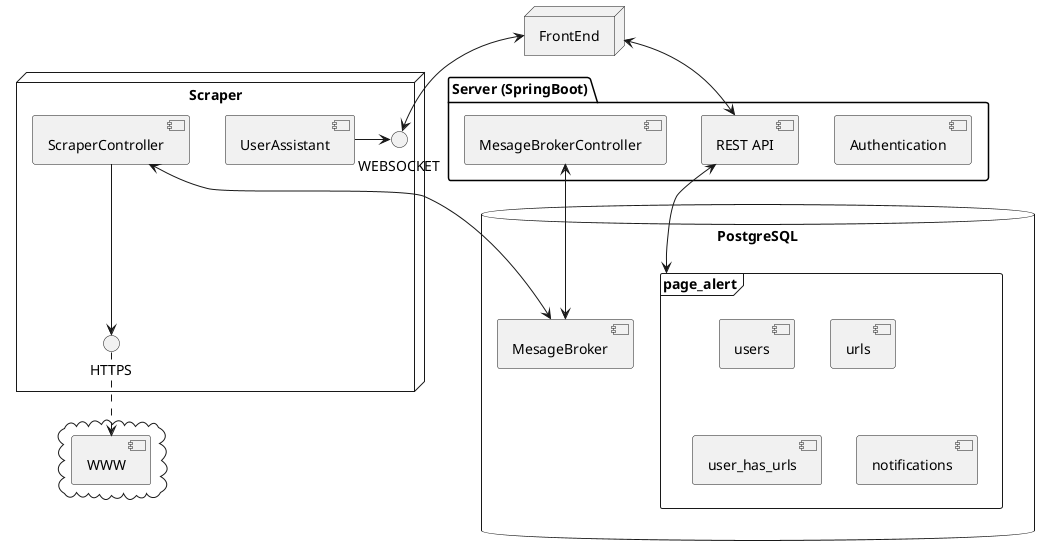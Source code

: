 ' System Overview - MVP
' 0.1.0
@startuml
'skinparam backgroundcolor transparent
package "Server (SpringBoot)" {
  [Authentication]
  [REST API]
  [MesageBrokerController]
}

node "Scraper" {
  [ScraperController] --> HTTPS
  [UserAssistant] -> WEBSOCKET
}

cloud {
  [WWW]
}

database "PostgreSQL" {
  [MesageBroker]
  frame "page_alert" {
    [users]
    [urls]
    [user_has_urls]
    [notifications]
  }
}

node FrontEnd

[REST API] <--> [page_alert]
[HTTPS] ..> [WWW]
[MesageBrokerController] <--> [MesageBroker]
[ScraperController] <--> [MesageBroker]
[FrontEnd] <--> [WEBSOCKET]
[FrontEnd] <--> [REST API]
@enduml
